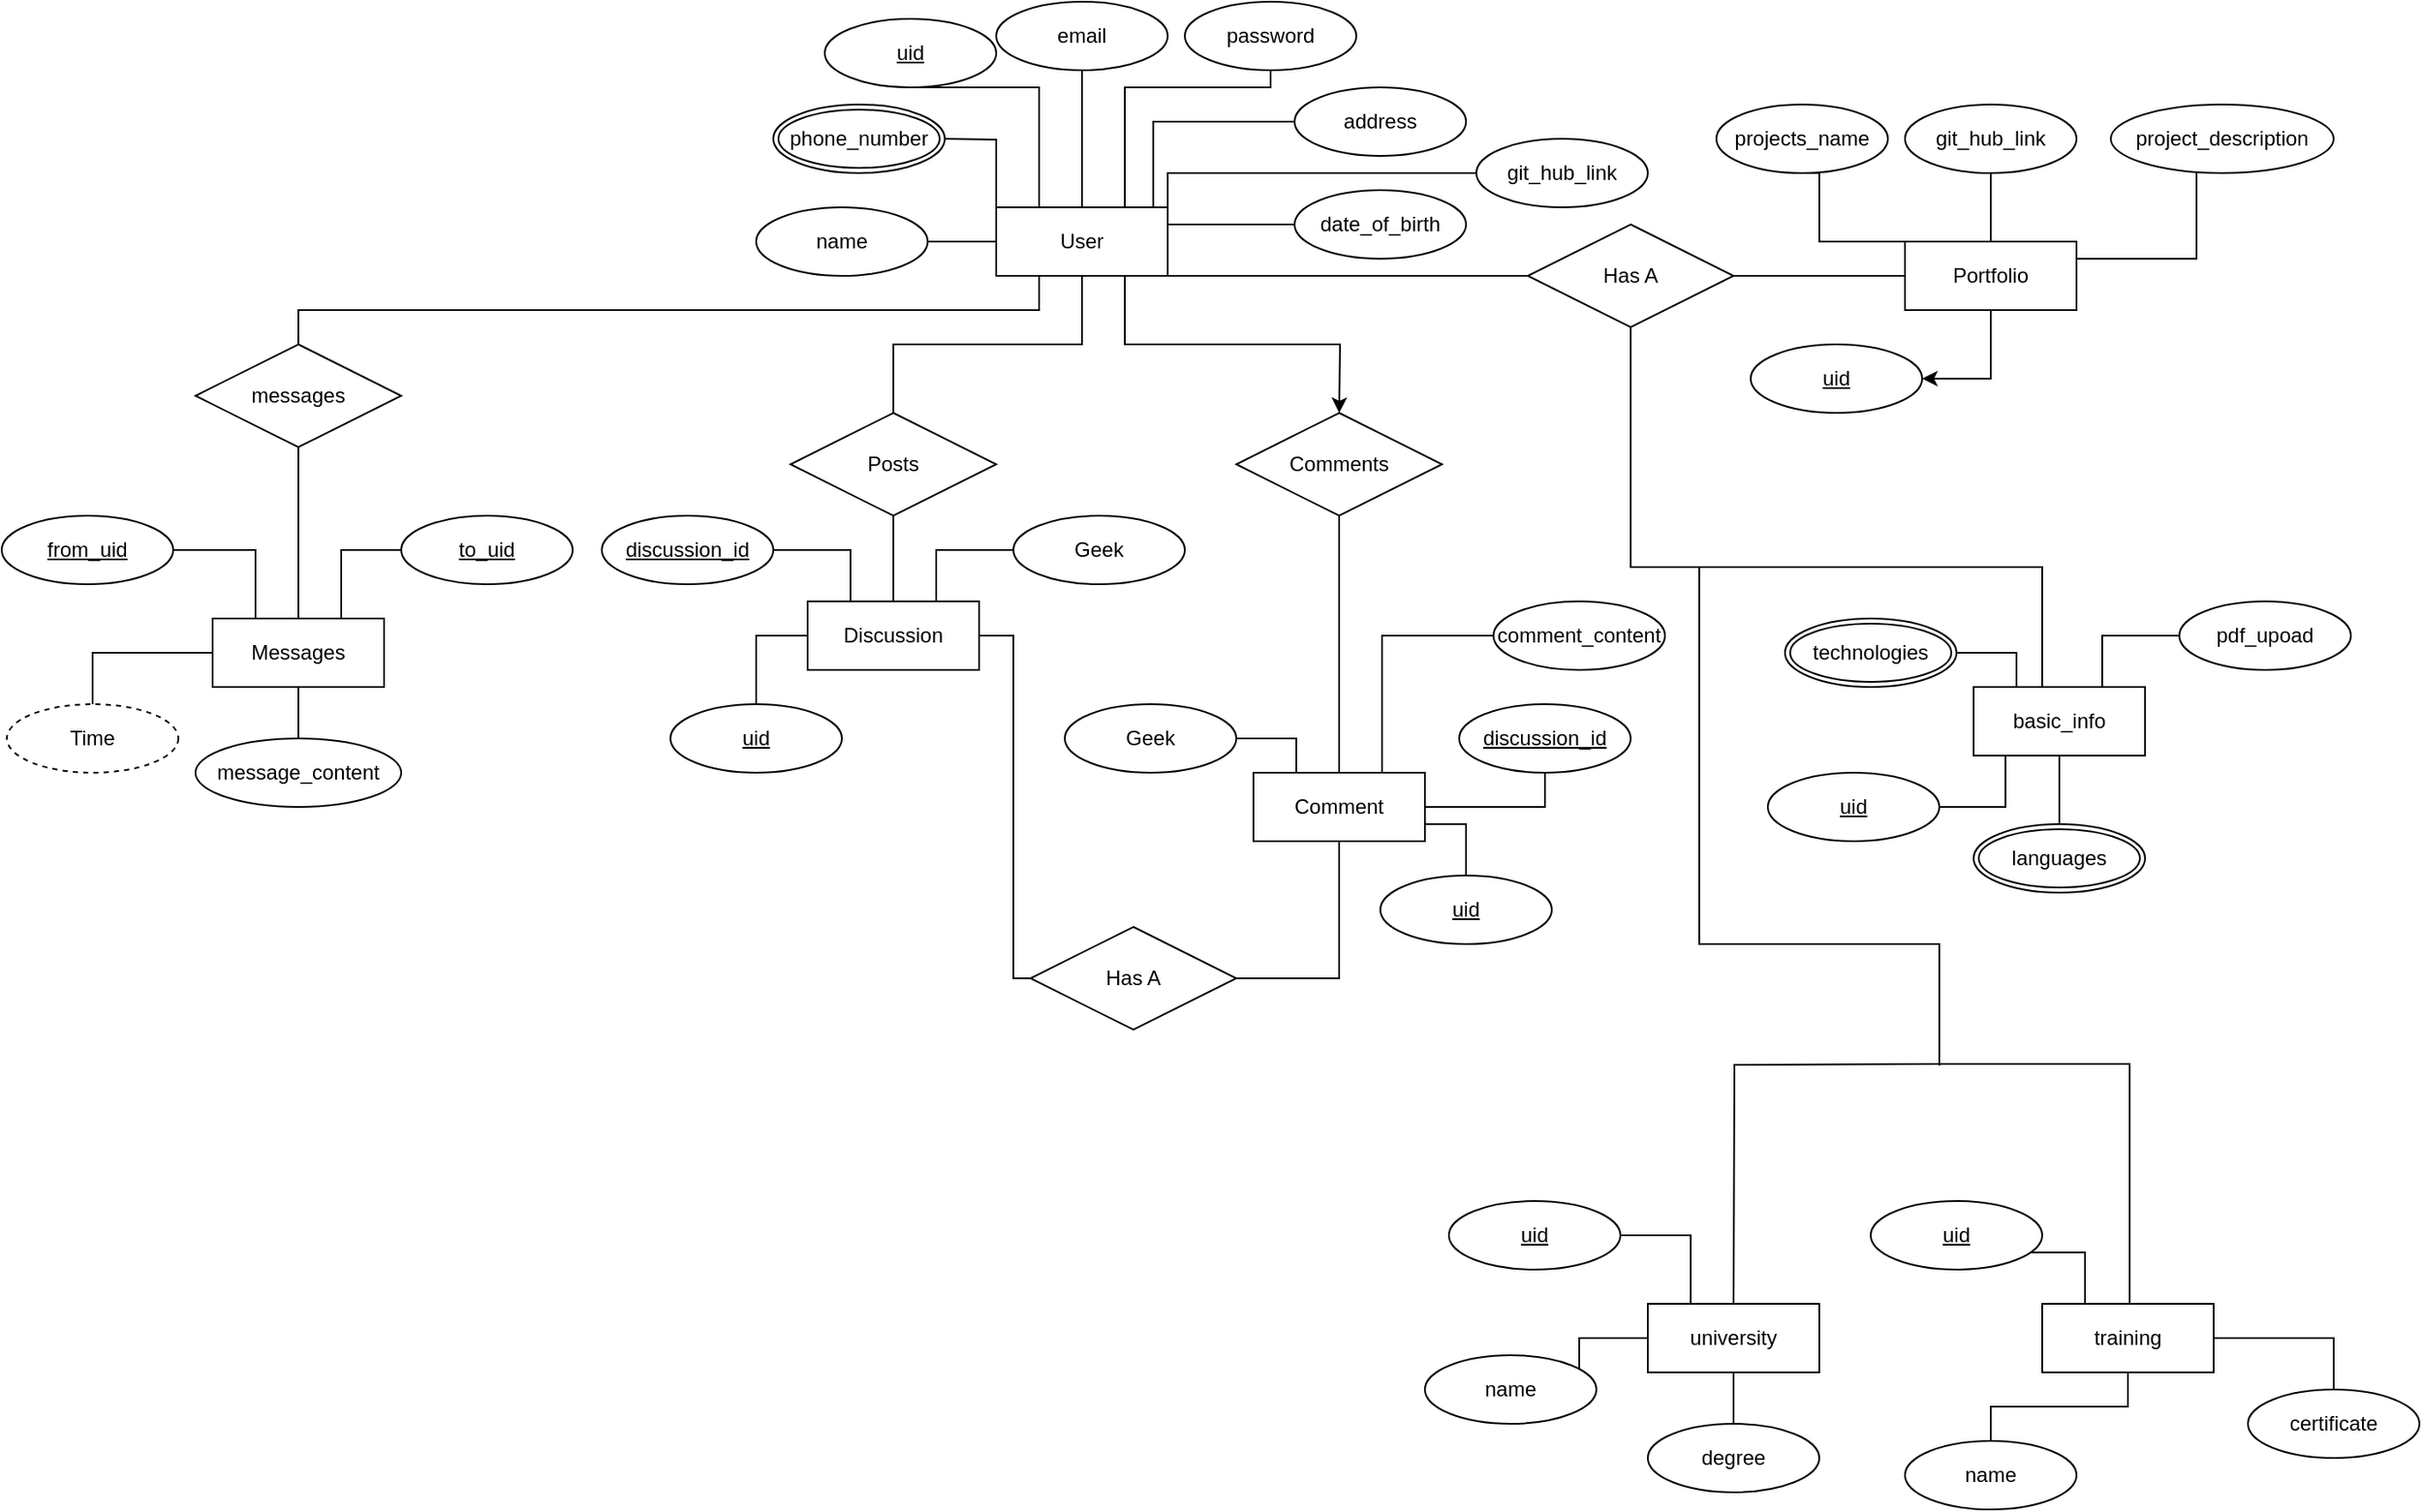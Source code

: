 <mxfile version="21.3.7" type="device">
  <diagram name="Page-1" id="XXXXXXX">
    <mxGraphModel dx="2577" dy="930" grid="1" gridSize="10" guides="1" tooltips="1" connect="1" arrows="1" fold="1" page="1" pageScale="1" pageWidth="827" pageHeight="1169" math="0" shadow="0">
      <root>
        <mxCell id="0" />
        <mxCell id="1" parent="0" />
        <mxCell id="LQN9AWiPK_mMYHDn1PlT-36" style="edgeStyle=orthogonalEdgeStyle;rounded=0;orthogonalLoop=1;jettySize=auto;html=1;endArrow=none;endFill=0;" edge="1" parent="1" source="LQN9AWiPK_mMYHDn1PlT-14" target="LQN9AWiPK_mMYHDn1PlT-35">
          <mxGeometry relative="1" as="geometry" />
        </mxCell>
        <mxCell id="LQN9AWiPK_mMYHDn1PlT-45" style="edgeStyle=orthogonalEdgeStyle;rounded=0;orthogonalLoop=1;jettySize=auto;html=1;exitX=0.75;exitY=1;exitDx=0;exitDy=0;" edge="1" parent="1" source="LQN9AWiPK_mMYHDn1PlT-14">
          <mxGeometry relative="1" as="geometry">
            <mxPoint x="390" y="250" as="targetPoint" />
          </mxGeometry>
        </mxCell>
        <mxCell id="LQN9AWiPK_mMYHDn1PlT-60" style="edgeStyle=orthogonalEdgeStyle;rounded=0;orthogonalLoop=1;jettySize=auto;html=1;exitX=1;exitY=0.5;exitDx=0;exitDy=0;" edge="1" parent="1" source="LQN9AWiPK_mMYHDn1PlT-61">
          <mxGeometry relative="1" as="geometry">
            <mxPoint x="600" y="170" as="targetPoint" />
            <Array as="points">
              <mxPoint x="290" y="170" />
              <mxPoint x="560" y="170" />
            </Array>
          </mxGeometry>
        </mxCell>
        <mxCell id="LQN9AWiPK_mMYHDn1PlT-130" style="edgeStyle=orthogonalEdgeStyle;rounded=0;orthogonalLoop=1;jettySize=auto;html=1;exitX=0.25;exitY=1;exitDx=0;exitDy=0;entryX=0.5;entryY=0;entryDx=0;entryDy=0;endArrow=none;endFill=0;" edge="1" parent="1" source="LQN9AWiPK_mMYHDn1PlT-14" target="LQN9AWiPK_mMYHDn1PlT-132">
          <mxGeometry relative="1" as="geometry">
            <mxPoint x="-290" y="210" as="targetPoint" />
            <Array as="points">
              <mxPoint x="215" y="190" />
              <mxPoint x="-217" y="190" />
            </Array>
          </mxGeometry>
        </mxCell>
        <mxCell id="LQN9AWiPK_mMYHDn1PlT-14" value="User" style="whiteSpace=wrap;html=1;align=center;" vertex="1" parent="1">
          <mxGeometry x="190" y="130" width="100" height="40" as="geometry" />
        </mxCell>
        <mxCell id="LQN9AWiPK_mMYHDn1PlT-16" style="edgeStyle=orthogonalEdgeStyle;rounded=0;orthogonalLoop=1;jettySize=auto;html=1;endArrow=none;endFill=0;" edge="1" parent="1" source="LQN9AWiPK_mMYHDn1PlT-15" target="LQN9AWiPK_mMYHDn1PlT-14">
          <mxGeometry relative="1" as="geometry" />
        </mxCell>
        <mxCell id="LQN9AWiPK_mMYHDn1PlT-15" value="name" style="ellipse;whiteSpace=wrap;html=1;align=center;" vertex="1" parent="1">
          <mxGeometry x="50" y="130" width="100" height="40" as="geometry" />
        </mxCell>
        <mxCell id="LQN9AWiPK_mMYHDn1PlT-18" style="edgeStyle=orthogonalEdgeStyle;rounded=0;orthogonalLoop=1;jettySize=auto;html=1;entryX=0;entryY=0;entryDx=0;entryDy=0;endArrow=none;endFill=0;" edge="1" parent="1" target="LQN9AWiPK_mMYHDn1PlT-14">
          <mxGeometry relative="1" as="geometry">
            <mxPoint x="160.0" y="90.034" as="sourcePoint" />
          </mxGeometry>
        </mxCell>
        <mxCell id="LQN9AWiPK_mMYHDn1PlT-23" style="edgeStyle=orthogonalEdgeStyle;rounded=0;orthogonalLoop=1;jettySize=auto;html=1;entryX=0.25;entryY=0;entryDx=0;entryDy=0;endArrow=none;endFill=0;" edge="1" parent="1" source="LQN9AWiPK_mMYHDn1PlT-19" target="LQN9AWiPK_mMYHDn1PlT-14">
          <mxGeometry relative="1" as="geometry">
            <Array as="points">
              <mxPoint x="215" y="60" />
            </Array>
          </mxGeometry>
        </mxCell>
        <mxCell id="LQN9AWiPK_mMYHDn1PlT-19" value="&lt;u&gt;uid&lt;/u&gt;" style="ellipse;whiteSpace=wrap;html=1;align=center;" vertex="1" parent="1">
          <mxGeometry x="90" y="20" width="100" height="40" as="geometry" />
        </mxCell>
        <mxCell id="LQN9AWiPK_mMYHDn1PlT-26" style="edgeStyle=orthogonalEdgeStyle;rounded=0;orthogonalLoop=1;jettySize=auto;html=1;endArrow=none;endFill=0;" edge="1" parent="1" source="LQN9AWiPK_mMYHDn1PlT-24" target="LQN9AWiPK_mMYHDn1PlT-14">
          <mxGeometry relative="1" as="geometry">
            <Array as="points">
              <mxPoint x="240" y="70" />
              <mxPoint x="240" y="70" />
            </Array>
          </mxGeometry>
        </mxCell>
        <mxCell id="LQN9AWiPK_mMYHDn1PlT-24" value="email" style="ellipse;whiteSpace=wrap;html=1;align=center;" vertex="1" parent="1">
          <mxGeometry x="190" y="10" width="100" height="40" as="geometry" />
        </mxCell>
        <mxCell id="LQN9AWiPK_mMYHDn1PlT-27" style="edgeStyle=orthogonalEdgeStyle;rounded=0;orthogonalLoop=1;jettySize=auto;html=1;entryX=0.75;entryY=0;entryDx=0;entryDy=0;endArrow=none;endFill=0;" edge="1" parent="1" source="LQN9AWiPK_mMYHDn1PlT-25" target="LQN9AWiPK_mMYHDn1PlT-14">
          <mxGeometry relative="1" as="geometry">
            <Array as="points">
              <mxPoint x="350" y="60" />
              <mxPoint x="265" y="60" />
            </Array>
          </mxGeometry>
        </mxCell>
        <mxCell id="LQN9AWiPK_mMYHDn1PlT-25" value="password" style="ellipse;whiteSpace=wrap;html=1;align=center;" vertex="1" parent="1">
          <mxGeometry x="300" y="10" width="100" height="40" as="geometry" />
        </mxCell>
        <mxCell id="LQN9AWiPK_mMYHDn1PlT-29" style="edgeStyle=orthogonalEdgeStyle;rounded=0;orthogonalLoop=1;jettySize=auto;html=1;entryX=0.916;entryY=0.004;entryDx=0;entryDy=0;entryPerimeter=0;endArrow=none;endFill=0;" edge="1" parent="1" source="LQN9AWiPK_mMYHDn1PlT-28" target="LQN9AWiPK_mMYHDn1PlT-14">
          <mxGeometry relative="1" as="geometry" />
        </mxCell>
        <mxCell id="LQN9AWiPK_mMYHDn1PlT-28" value="address" style="ellipse;whiteSpace=wrap;html=1;align=center;" vertex="1" parent="1">
          <mxGeometry x="364" y="60" width="100" height="40" as="geometry" />
        </mxCell>
        <mxCell id="LQN9AWiPK_mMYHDn1PlT-32" style="edgeStyle=orthogonalEdgeStyle;rounded=0;orthogonalLoop=1;jettySize=auto;html=1;entryX=1;entryY=0.25;entryDx=0;entryDy=0;endArrow=none;endFill=0;" edge="1" parent="1" source="LQN9AWiPK_mMYHDn1PlT-30" target="LQN9AWiPK_mMYHDn1PlT-14">
          <mxGeometry relative="1" as="geometry" />
        </mxCell>
        <mxCell id="LQN9AWiPK_mMYHDn1PlT-30" value="date_of_birth" style="ellipse;whiteSpace=wrap;html=1;align=center;" vertex="1" parent="1">
          <mxGeometry x="364" y="120" width="100" height="40" as="geometry" />
        </mxCell>
        <mxCell id="LQN9AWiPK_mMYHDn1PlT-34" value="phone_number" style="ellipse;shape=doubleEllipse;margin=3;whiteSpace=wrap;html=1;align=center;" vertex="1" parent="1">
          <mxGeometry x="60" y="70" width="100" height="40" as="geometry" />
        </mxCell>
        <mxCell id="LQN9AWiPK_mMYHDn1PlT-40" style="edgeStyle=orthogonalEdgeStyle;rounded=0;orthogonalLoop=1;jettySize=auto;html=1;endArrow=none;endFill=0;" edge="1" parent="1" source="LQN9AWiPK_mMYHDn1PlT-35" target="LQN9AWiPK_mMYHDn1PlT-39">
          <mxGeometry relative="1" as="geometry" />
        </mxCell>
        <mxCell id="LQN9AWiPK_mMYHDn1PlT-35" value="Posts" style="shape=rhombus;perimeter=rhombusPerimeter;whiteSpace=wrap;html=1;align=center;" vertex="1" parent="1">
          <mxGeometry x="70" y="250" width="120" height="60" as="geometry" />
        </mxCell>
        <mxCell id="LQN9AWiPK_mMYHDn1PlT-39" value="Discussion" style="whiteSpace=wrap;html=1;align=center;" vertex="1" parent="1">
          <mxGeometry x="80" y="360" width="100" height="40" as="geometry" />
        </mxCell>
        <mxCell id="LQN9AWiPK_mMYHDn1PlT-42" style="edgeStyle=orthogonalEdgeStyle;rounded=0;orthogonalLoop=1;jettySize=auto;html=1;entryX=0.75;entryY=0;entryDx=0;entryDy=0;endArrow=none;endFill=0;" edge="1" parent="1" source="LQN9AWiPK_mMYHDn1PlT-41" target="LQN9AWiPK_mMYHDn1PlT-39">
          <mxGeometry relative="1" as="geometry" />
        </mxCell>
        <mxCell id="LQN9AWiPK_mMYHDn1PlT-41" value="Geek" style="ellipse;whiteSpace=wrap;html=1;align=center;" vertex="1" parent="1">
          <mxGeometry x="200" y="310" width="100" height="40" as="geometry" />
        </mxCell>
        <mxCell id="LQN9AWiPK_mMYHDn1PlT-48" style="edgeStyle=orthogonalEdgeStyle;rounded=0;orthogonalLoop=1;jettySize=auto;html=1;endArrow=none;endFill=0;" edge="1" parent="1" source="LQN9AWiPK_mMYHDn1PlT-46" target="LQN9AWiPK_mMYHDn1PlT-47">
          <mxGeometry relative="1" as="geometry" />
        </mxCell>
        <mxCell id="LQN9AWiPK_mMYHDn1PlT-46" value="Comments" style="shape=rhombus;perimeter=rhombusPerimeter;whiteSpace=wrap;html=1;align=center;" vertex="1" parent="1">
          <mxGeometry x="330" y="250" width="120" height="60" as="geometry" />
        </mxCell>
        <mxCell id="LQN9AWiPK_mMYHDn1PlT-50" style="edgeStyle=orthogonalEdgeStyle;rounded=0;orthogonalLoop=1;jettySize=auto;html=1;entryX=0.5;entryY=1;entryDx=0;entryDy=0;endArrow=none;endFill=0;" edge="1" parent="1" source="LQN9AWiPK_mMYHDn1PlT-47" target="LQN9AWiPK_mMYHDn1PlT-49">
          <mxGeometry relative="1" as="geometry" />
        </mxCell>
        <mxCell id="LQN9AWiPK_mMYHDn1PlT-52" style="edgeStyle=orthogonalEdgeStyle;rounded=0;orthogonalLoop=1;jettySize=auto;html=1;exitX=0.75;exitY=0;exitDx=0;exitDy=0;" edge="1" parent="1" source="LQN9AWiPK_mMYHDn1PlT-47">
          <mxGeometry relative="1" as="geometry">
            <mxPoint x="490" y="380" as="targetPoint" />
            <Array as="points">
              <mxPoint x="415" y="380" />
              <mxPoint x="480" y="380" />
            </Array>
          </mxGeometry>
        </mxCell>
        <mxCell id="LQN9AWiPK_mMYHDn1PlT-55" style="edgeStyle=orthogonalEdgeStyle;rounded=0;orthogonalLoop=1;jettySize=auto;html=1;exitX=0.25;exitY=0;exitDx=0;exitDy=0;entryX=1;entryY=0.5;entryDx=0;entryDy=0;endArrow=none;endFill=0;" edge="1" parent="1" source="LQN9AWiPK_mMYHDn1PlT-47" target="LQN9AWiPK_mMYHDn1PlT-54">
          <mxGeometry relative="1" as="geometry" />
        </mxCell>
        <mxCell id="LQN9AWiPK_mMYHDn1PlT-47" value="Comment" style="whiteSpace=wrap;html=1;align=center;" vertex="1" parent="1">
          <mxGeometry x="340" y="460" width="100" height="40" as="geometry" />
        </mxCell>
        <mxCell id="LQN9AWiPK_mMYHDn1PlT-49" value="&lt;u&gt;discussion_id&lt;/u&gt;" style="ellipse;whiteSpace=wrap;html=1;align=center;" vertex="1" parent="1">
          <mxGeometry x="460" y="420" width="100" height="40" as="geometry" />
        </mxCell>
        <mxCell id="LQN9AWiPK_mMYHDn1PlT-53" value="comment_content" style="ellipse;whiteSpace=wrap;html=1;align=center;" vertex="1" parent="1">
          <mxGeometry x="480" y="360" width="100" height="40" as="geometry" />
        </mxCell>
        <mxCell id="LQN9AWiPK_mMYHDn1PlT-54" value="Geek" style="ellipse;whiteSpace=wrap;html=1;align=center;" vertex="1" parent="1">
          <mxGeometry x="230" y="420" width="100" height="40" as="geometry" />
        </mxCell>
        <mxCell id="LQN9AWiPK_mMYHDn1PlT-58" value="" style="edgeStyle=orthogonalEdgeStyle;rounded=0;orthogonalLoop=1;jettySize=auto;html=1;entryX=0;entryY=0.5;entryDx=0;entryDy=0;endArrow=none;endFill=0;" edge="1" parent="1" source="LQN9AWiPK_mMYHDn1PlT-39" target="LQN9AWiPK_mMYHDn1PlT-57">
          <mxGeometry relative="1" as="geometry">
            <mxPoint x="390" y="500" as="targetPoint" />
            <mxPoint x="120" y="400" as="sourcePoint" />
            <Array as="points">
              <mxPoint x="200" y="380" />
              <mxPoint x="200" y="580" />
            </Array>
          </mxGeometry>
        </mxCell>
        <mxCell id="LQN9AWiPK_mMYHDn1PlT-59" style="edgeStyle=orthogonalEdgeStyle;rounded=0;orthogonalLoop=1;jettySize=auto;html=1;entryX=0.5;entryY=1;entryDx=0;entryDy=0;endArrow=none;endFill=0;" edge="1" parent="1" source="LQN9AWiPK_mMYHDn1PlT-57" target="LQN9AWiPK_mMYHDn1PlT-47">
          <mxGeometry relative="1" as="geometry" />
        </mxCell>
        <mxCell id="LQN9AWiPK_mMYHDn1PlT-57" value="Has A" style="shape=rhombus;perimeter=rhombusPerimeter;whiteSpace=wrap;html=1;align=center;" vertex="1" parent="1">
          <mxGeometry x="210" y="550" width="120" height="60" as="geometry" />
        </mxCell>
        <mxCell id="LQN9AWiPK_mMYHDn1PlT-64" style="edgeStyle=orthogonalEdgeStyle;rounded=0;orthogonalLoop=1;jettySize=auto;html=1;endArrow=none;endFill=0;" edge="1" parent="1" source="LQN9AWiPK_mMYHDn1PlT-61" target="LQN9AWiPK_mMYHDn1PlT-63">
          <mxGeometry relative="1" as="geometry" />
        </mxCell>
        <mxCell id="LQN9AWiPK_mMYHDn1PlT-75" style="edgeStyle=orthogonalEdgeStyle;rounded=0;orthogonalLoop=1;jettySize=auto;html=1;entryX=0;entryY=0.5;entryDx=0;entryDy=0;" edge="1" parent="1" source="LQN9AWiPK_mMYHDn1PlT-61" target="LQN9AWiPK_mMYHDn1PlT-74">
          <mxGeometry relative="1" as="geometry">
            <Array as="points">
              <mxPoint x="560" y="340" />
              <mxPoint x="800" y="340" />
              <mxPoint x="800" y="430" />
            </Array>
          </mxGeometry>
        </mxCell>
        <mxCell id="LQN9AWiPK_mMYHDn1PlT-61" value="Has A" style="shape=rhombus;perimeter=rhombusPerimeter;whiteSpace=wrap;html=1;align=center;" vertex="1" parent="1">
          <mxGeometry x="500" y="140" width="120" height="60" as="geometry" />
        </mxCell>
        <mxCell id="LQN9AWiPK_mMYHDn1PlT-69" style="edgeStyle=orthogonalEdgeStyle;rounded=0;orthogonalLoop=1;jettySize=auto;html=1;exitX=0.25;exitY=0;exitDx=0;exitDy=0;entryX=0.5;entryY=1;entryDx=0;entryDy=0;endArrow=none;endFill=0;" edge="1" parent="1" source="LQN9AWiPK_mMYHDn1PlT-63" target="LQN9AWiPK_mMYHDn1PlT-68">
          <mxGeometry relative="1" as="geometry">
            <Array as="points">
              <mxPoint x="670" y="150" />
              <mxPoint x="670" y="110" />
            </Array>
          </mxGeometry>
        </mxCell>
        <mxCell id="LQN9AWiPK_mMYHDn1PlT-120" style="edgeStyle=orthogonalEdgeStyle;rounded=0;orthogonalLoop=1;jettySize=auto;html=1;entryX=1;entryY=0.5;entryDx=0;entryDy=0;" edge="1" parent="1" source="LQN9AWiPK_mMYHDn1PlT-63" target="LQN9AWiPK_mMYHDn1PlT-119">
          <mxGeometry relative="1" as="geometry" />
        </mxCell>
        <mxCell id="LQN9AWiPK_mMYHDn1PlT-63" value="Portfolio" style="whiteSpace=wrap;html=1;align=center;" vertex="1" parent="1">
          <mxGeometry x="720" y="150" width="100" height="40" as="geometry" />
        </mxCell>
        <mxCell id="LQN9AWiPK_mMYHDn1PlT-67" style="edgeStyle=orthogonalEdgeStyle;rounded=0;orthogonalLoop=1;jettySize=auto;html=1;entryX=1.001;entryY=0.016;entryDx=0;entryDy=0;entryPerimeter=0;endArrow=none;endFill=0;" edge="1" parent="1" source="LQN9AWiPK_mMYHDn1PlT-65" target="LQN9AWiPK_mMYHDn1PlT-14">
          <mxGeometry relative="1" as="geometry">
            <Array as="points">
              <mxPoint x="290" y="110" />
              <mxPoint x="290" y="131" />
            </Array>
          </mxGeometry>
        </mxCell>
        <mxCell id="LQN9AWiPK_mMYHDn1PlT-65" value="git_hub_link" style="ellipse;whiteSpace=wrap;html=1;align=center;" vertex="1" parent="1">
          <mxGeometry x="470" y="90" width="100" height="40" as="geometry" />
        </mxCell>
        <mxCell id="LQN9AWiPK_mMYHDn1PlT-68" value="projects_name" style="ellipse;whiteSpace=wrap;html=1;align=center;" vertex="1" parent="1">
          <mxGeometry x="610" y="70" width="100" height="40" as="geometry" />
        </mxCell>
        <mxCell id="LQN9AWiPK_mMYHDn1PlT-71" style="edgeStyle=orthogonalEdgeStyle;rounded=0;orthogonalLoop=1;jettySize=auto;html=1;endArrow=none;endFill=0;" edge="1" parent="1" source="LQN9AWiPK_mMYHDn1PlT-70" target="LQN9AWiPK_mMYHDn1PlT-63">
          <mxGeometry relative="1" as="geometry" />
        </mxCell>
        <mxCell id="LQN9AWiPK_mMYHDn1PlT-70" value="git_hub_link" style="ellipse;whiteSpace=wrap;html=1;align=center;" vertex="1" parent="1">
          <mxGeometry x="720" y="70" width="100" height="40" as="geometry" />
        </mxCell>
        <mxCell id="LQN9AWiPK_mMYHDn1PlT-73" style="edgeStyle=orthogonalEdgeStyle;rounded=0;orthogonalLoop=1;jettySize=auto;html=1;entryX=1;entryY=0.25;entryDx=0;entryDy=0;endArrow=none;endFill=0;" edge="1" parent="1" source="LQN9AWiPK_mMYHDn1PlT-72" target="LQN9AWiPK_mMYHDn1PlT-63">
          <mxGeometry relative="1" as="geometry">
            <Array as="points">
              <mxPoint x="890" y="160" />
            </Array>
          </mxGeometry>
        </mxCell>
        <mxCell id="LQN9AWiPK_mMYHDn1PlT-72" value="project_description" style="ellipse;whiteSpace=wrap;html=1;align=center;" vertex="1" parent="1">
          <mxGeometry x="840" y="70" width="130" height="40" as="geometry" />
        </mxCell>
        <mxCell id="LQN9AWiPK_mMYHDn1PlT-91" style="edgeStyle=orthogonalEdgeStyle;rounded=0;orthogonalLoop=1;jettySize=auto;html=1;endArrow=none;endFill=0;" edge="1" parent="1" source="LQN9AWiPK_mMYHDn1PlT-74">
          <mxGeometry relative="1" as="geometry">
            <mxPoint x="740" y="630" as="targetPoint" />
            <Array as="points">
              <mxPoint x="800" y="340" />
              <mxPoint x="600" y="340" />
              <mxPoint x="600" y="560" />
              <mxPoint x="740" y="560" />
            </Array>
          </mxGeometry>
        </mxCell>
        <mxCell id="LQN9AWiPK_mMYHDn1PlT-74" value="basic_info" style="whiteSpace=wrap;html=1;align=center;" vertex="1" parent="1">
          <mxGeometry x="760" y="410" width="100" height="40" as="geometry" />
        </mxCell>
        <mxCell id="LQN9AWiPK_mMYHDn1PlT-112" style="edgeStyle=orthogonalEdgeStyle;rounded=0;orthogonalLoop=1;jettySize=auto;html=1;entryX=0.75;entryY=0;entryDx=0;entryDy=0;endArrow=none;endFill=0;" edge="1" parent="1" source="LQN9AWiPK_mMYHDn1PlT-83" target="LQN9AWiPK_mMYHDn1PlT-74">
          <mxGeometry relative="1" as="geometry" />
        </mxCell>
        <mxCell id="LQN9AWiPK_mMYHDn1PlT-83" value="pdf_upoad" style="ellipse;whiteSpace=wrap;html=1;align=center;" vertex="1" parent="1">
          <mxGeometry x="880" y="360" width="100" height="40" as="geometry" />
        </mxCell>
        <mxCell id="LQN9AWiPK_mMYHDn1PlT-113" style="edgeStyle=orthogonalEdgeStyle;rounded=0;orthogonalLoop=1;jettySize=auto;html=1;endArrow=none;endFill=0;" edge="1" parent="1" source="LQN9AWiPK_mMYHDn1PlT-85" target="LQN9AWiPK_mMYHDn1PlT-74">
          <mxGeometry relative="1" as="geometry" />
        </mxCell>
        <mxCell id="LQN9AWiPK_mMYHDn1PlT-85" value="languages" style="ellipse;shape=doubleEllipse;margin=3;whiteSpace=wrap;html=1;align=center;" vertex="1" parent="1">
          <mxGeometry x="760" y="490" width="100" height="40" as="geometry" />
        </mxCell>
        <mxCell id="LQN9AWiPK_mMYHDn1PlT-114" style="edgeStyle=orthogonalEdgeStyle;rounded=0;orthogonalLoop=1;jettySize=auto;html=1;entryX=0.25;entryY=0;entryDx=0;entryDy=0;endArrow=none;endFill=0;" edge="1" parent="1" source="LQN9AWiPK_mMYHDn1PlT-89" target="LQN9AWiPK_mMYHDn1PlT-74">
          <mxGeometry relative="1" as="geometry" />
        </mxCell>
        <mxCell id="LQN9AWiPK_mMYHDn1PlT-89" value="technologies" style="ellipse;shape=doubleEllipse;margin=3;whiteSpace=wrap;html=1;align=center;" vertex="1" parent="1">
          <mxGeometry x="650" y="370" width="100" height="40" as="geometry" />
        </mxCell>
        <mxCell id="LQN9AWiPK_mMYHDn1PlT-94" style="edgeStyle=orthogonalEdgeStyle;rounded=0;orthogonalLoop=1;jettySize=auto;html=1;endArrow=none;endFill=0;" edge="1" parent="1">
          <mxGeometry relative="1" as="geometry">
            <mxPoint x="620" y="770" as="targetPoint" />
            <mxPoint x="740" y="630" as="sourcePoint" />
          </mxGeometry>
        </mxCell>
        <mxCell id="LQN9AWiPK_mMYHDn1PlT-95" style="edgeStyle=orthogonalEdgeStyle;rounded=0;orthogonalLoop=1;jettySize=auto;html=1;endArrow=none;endFill=0;" edge="1" parent="1">
          <mxGeometry relative="1" as="geometry">
            <mxPoint x="850" y="770" as="targetPoint" />
            <mxPoint x="740" y="631" as="sourcePoint" />
            <Array as="points">
              <mxPoint x="740" y="630" />
              <mxPoint x="851" y="630" />
              <mxPoint x="851" y="770" />
            </Array>
          </mxGeometry>
        </mxCell>
        <mxCell id="LQN9AWiPK_mMYHDn1PlT-96" value="&lt;div&gt;university&lt;/div&gt;" style="whiteSpace=wrap;html=1;align=center;" vertex="1" parent="1">
          <mxGeometry x="570" y="770" width="100" height="40" as="geometry" />
        </mxCell>
        <mxCell id="LQN9AWiPK_mMYHDn1PlT-103" style="edgeStyle=orthogonalEdgeStyle;rounded=0;orthogonalLoop=1;jettySize=auto;html=1;entryX=0;entryY=0.5;entryDx=0;entryDy=0;endArrow=none;endFill=0;" edge="1" parent="1" source="LQN9AWiPK_mMYHDn1PlT-99" target="LQN9AWiPK_mMYHDn1PlT-96">
          <mxGeometry relative="1" as="geometry">
            <Array as="points">
              <mxPoint x="530" y="790" />
            </Array>
          </mxGeometry>
        </mxCell>
        <mxCell id="LQN9AWiPK_mMYHDn1PlT-99" value="name" style="ellipse;whiteSpace=wrap;html=1;align=center;" vertex="1" parent="1">
          <mxGeometry x="440" y="800" width="100" height="40" as="geometry" />
        </mxCell>
        <mxCell id="LQN9AWiPK_mMYHDn1PlT-104" style="edgeStyle=orthogonalEdgeStyle;rounded=0;orthogonalLoop=1;jettySize=auto;html=1;endArrow=none;endFill=0;" edge="1" parent="1" source="LQN9AWiPK_mMYHDn1PlT-100" target="LQN9AWiPK_mMYHDn1PlT-96">
          <mxGeometry relative="1" as="geometry" />
        </mxCell>
        <mxCell id="LQN9AWiPK_mMYHDn1PlT-100" value="degree" style="ellipse;whiteSpace=wrap;html=1;align=center;" vertex="1" parent="1">
          <mxGeometry x="570" y="840" width="100" height="40" as="geometry" />
        </mxCell>
        <mxCell id="LQN9AWiPK_mMYHDn1PlT-102" style="edgeStyle=orthogonalEdgeStyle;rounded=0;orthogonalLoop=1;jettySize=auto;html=1;entryX=0.25;entryY=0;entryDx=0;entryDy=0;endArrow=none;endFill=0;" edge="1" parent="1" source="LQN9AWiPK_mMYHDn1PlT-101" target="LQN9AWiPK_mMYHDn1PlT-96">
          <mxGeometry relative="1" as="geometry" />
        </mxCell>
        <mxCell id="LQN9AWiPK_mMYHDn1PlT-101" value="uid" style="ellipse;whiteSpace=wrap;html=1;align=center;fontStyle=4;" vertex="1" parent="1">
          <mxGeometry x="454" y="710" width="100" height="40" as="geometry" />
        </mxCell>
        <mxCell id="LQN9AWiPK_mMYHDn1PlT-108" style="edgeStyle=orthogonalEdgeStyle;rounded=0;orthogonalLoop=1;jettySize=auto;html=1;endArrow=none;endFill=0;" edge="1" parent="1" source="LQN9AWiPK_mMYHDn1PlT-105" target="LQN9AWiPK_mMYHDn1PlT-106">
          <mxGeometry relative="1" as="geometry" />
        </mxCell>
        <mxCell id="LQN9AWiPK_mMYHDn1PlT-109" style="edgeStyle=orthogonalEdgeStyle;rounded=0;orthogonalLoop=1;jettySize=auto;html=1;entryX=0.5;entryY=0;entryDx=0;entryDy=0;endArrow=none;endFill=0;" edge="1" parent="1" source="LQN9AWiPK_mMYHDn1PlT-105" target="LQN9AWiPK_mMYHDn1PlT-107">
          <mxGeometry relative="1" as="geometry" />
        </mxCell>
        <mxCell id="LQN9AWiPK_mMYHDn1PlT-105" value="training" style="whiteSpace=wrap;html=1;align=center;" vertex="1" parent="1">
          <mxGeometry x="800" y="770" width="100" height="40" as="geometry" />
        </mxCell>
        <mxCell id="LQN9AWiPK_mMYHDn1PlT-106" value="name" style="ellipse;whiteSpace=wrap;html=1;align=center;" vertex="1" parent="1">
          <mxGeometry x="720" y="850" width="100" height="40" as="geometry" />
        </mxCell>
        <mxCell id="LQN9AWiPK_mMYHDn1PlT-107" value="certificate" style="ellipse;whiteSpace=wrap;html=1;align=center;" vertex="1" parent="1">
          <mxGeometry x="920" y="820" width="100" height="40" as="geometry" />
        </mxCell>
        <mxCell id="LQN9AWiPK_mMYHDn1PlT-111" style="edgeStyle=orthogonalEdgeStyle;rounded=0;orthogonalLoop=1;jettySize=auto;html=1;entryX=0.25;entryY=0;entryDx=0;entryDy=0;endArrow=none;endFill=0;" edge="1" parent="1" source="LQN9AWiPK_mMYHDn1PlT-110" target="LQN9AWiPK_mMYHDn1PlT-105">
          <mxGeometry relative="1" as="geometry">
            <Array as="points">
              <mxPoint x="825" y="740" />
            </Array>
          </mxGeometry>
        </mxCell>
        <mxCell id="LQN9AWiPK_mMYHDn1PlT-110" value="uid" style="ellipse;whiteSpace=wrap;html=1;align=center;fontStyle=4;" vertex="1" parent="1">
          <mxGeometry x="700" y="710" width="100" height="40" as="geometry" />
        </mxCell>
        <mxCell id="LQN9AWiPK_mMYHDn1PlT-118" style="edgeStyle=orthogonalEdgeStyle;rounded=0;orthogonalLoop=1;jettySize=auto;html=1;entryX=0.186;entryY=0.993;entryDx=0;entryDy=0;entryPerimeter=0;endArrow=none;endFill=0;" edge="1" parent="1" source="LQN9AWiPK_mMYHDn1PlT-117" target="LQN9AWiPK_mMYHDn1PlT-74">
          <mxGeometry relative="1" as="geometry" />
        </mxCell>
        <mxCell id="LQN9AWiPK_mMYHDn1PlT-117" value="&lt;u&gt;uid&lt;/u&gt;" style="ellipse;whiteSpace=wrap;html=1;align=center;" vertex="1" parent="1">
          <mxGeometry x="640" y="460" width="100" height="40" as="geometry" />
        </mxCell>
        <mxCell id="LQN9AWiPK_mMYHDn1PlT-119" value="&lt;u&gt;uid&lt;/u&gt;" style="ellipse;whiteSpace=wrap;html=1;align=center;" vertex="1" parent="1">
          <mxGeometry x="630" y="210" width="100" height="40" as="geometry" />
        </mxCell>
        <mxCell id="LQN9AWiPK_mMYHDn1PlT-123" style="edgeStyle=orthogonalEdgeStyle;rounded=0;orthogonalLoop=1;jettySize=auto;html=1;entryX=0;entryY=0.5;entryDx=0;entryDy=0;endArrow=none;endFill=0;" edge="1" parent="1" source="LQN9AWiPK_mMYHDn1PlT-122" target="LQN9AWiPK_mMYHDn1PlT-39">
          <mxGeometry relative="1" as="geometry" />
        </mxCell>
        <mxCell id="LQN9AWiPK_mMYHDn1PlT-122" value="&lt;u&gt;uid&lt;/u&gt;" style="ellipse;whiteSpace=wrap;html=1;align=center;" vertex="1" parent="1">
          <mxGeometry y="420" width="100" height="40" as="geometry" />
        </mxCell>
        <mxCell id="LQN9AWiPK_mMYHDn1PlT-125" style="edgeStyle=orthogonalEdgeStyle;rounded=0;orthogonalLoop=1;jettySize=auto;html=1;entryX=0.25;entryY=0;entryDx=0;entryDy=0;endArrow=none;endFill=0;" edge="1" parent="1" source="LQN9AWiPK_mMYHDn1PlT-124" target="LQN9AWiPK_mMYHDn1PlT-39">
          <mxGeometry relative="1" as="geometry">
            <mxPoint x="100" y="340" as="targetPoint" />
          </mxGeometry>
        </mxCell>
        <mxCell id="LQN9AWiPK_mMYHDn1PlT-124" value="&lt;u&gt;discussion_id&lt;/u&gt;" style="ellipse;whiteSpace=wrap;html=1;align=center;" vertex="1" parent="1">
          <mxGeometry x="-40" y="310" width="100" height="40" as="geometry" />
        </mxCell>
        <mxCell id="LQN9AWiPK_mMYHDn1PlT-129" style="edgeStyle=orthogonalEdgeStyle;rounded=0;orthogonalLoop=1;jettySize=auto;html=1;entryX=1;entryY=0.75;entryDx=0;entryDy=0;endArrow=none;endFill=0;" edge="1" parent="1" source="LQN9AWiPK_mMYHDn1PlT-126" target="LQN9AWiPK_mMYHDn1PlT-47">
          <mxGeometry relative="1" as="geometry" />
        </mxCell>
        <mxCell id="LQN9AWiPK_mMYHDn1PlT-126" value="&lt;u&gt;uid&lt;/u&gt;" style="ellipse;whiteSpace=wrap;html=1;align=center;" vertex="1" parent="1">
          <mxGeometry x="414" y="520" width="100" height="40" as="geometry" />
        </mxCell>
        <mxCell id="LQN9AWiPK_mMYHDn1PlT-134" style="edgeStyle=orthogonalEdgeStyle;rounded=0;orthogonalLoop=1;jettySize=auto;html=1;endArrow=none;endFill=0;" edge="1" parent="1" source="LQN9AWiPK_mMYHDn1PlT-132">
          <mxGeometry relative="1" as="geometry">
            <mxPoint x="-217" y="370" as="targetPoint" />
          </mxGeometry>
        </mxCell>
        <mxCell id="LQN9AWiPK_mMYHDn1PlT-132" value="messages" style="shape=rhombus;perimeter=rhombusPerimeter;whiteSpace=wrap;html=1;align=center;" vertex="1" parent="1">
          <mxGeometry x="-277" y="210" width="120" height="60" as="geometry" />
        </mxCell>
        <mxCell id="LQN9AWiPK_mMYHDn1PlT-142" style="edgeStyle=orthogonalEdgeStyle;rounded=0;orthogonalLoop=1;jettySize=auto;html=1;entryX=0.25;entryY=0;entryDx=0;entryDy=0;endArrow=none;endFill=0;" edge="1" parent="1" source="LQN9AWiPK_mMYHDn1PlT-135" target="LQN9AWiPK_mMYHDn1PlT-139">
          <mxGeometry relative="1" as="geometry" />
        </mxCell>
        <mxCell id="LQN9AWiPK_mMYHDn1PlT-135" value="&lt;u&gt;from_uid&lt;/u&gt;" style="ellipse;whiteSpace=wrap;html=1;align=center;" vertex="1" parent="1">
          <mxGeometry x="-390" y="310" width="100" height="40" as="geometry" />
        </mxCell>
        <mxCell id="LQN9AWiPK_mMYHDn1PlT-141" style="edgeStyle=orthogonalEdgeStyle;rounded=0;orthogonalLoop=1;jettySize=auto;html=1;entryX=0.75;entryY=0;entryDx=0;entryDy=0;endArrow=none;endFill=0;" edge="1" parent="1" source="LQN9AWiPK_mMYHDn1PlT-137" target="LQN9AWiPK_mMYHDn1PlT-139">
          <mxGeometry relative="1" as="geometry" />
        </mxCell>
        <mxCell id="LQN9AWiPK_mMYHDn1PlT-137" value="&lt;u&gt;to_uid&lt;/u&gt;" style="ellipse;whiteSpace=wrap;html=1;align=center;" vertex="1" parent="1">
          <mxGeometry x="-157" y="310" width="100" height="40" as="geometry" />
        </mxCell>
        <mxCell id="LQN9AWiPK_mMYHDn1PlT-138" value="message_content" style="ellipse;whiteSpace=wrap;html=1;align=center;" vertex="1" parent="1">
          <mxGeometry x="-277" y="440" width="120" height="40" as="geometry" />
        </mxCell>
        <mxCell id="LQN9AWiPK_mMYHDn1PlT-140" style="edgeStyle=orthogonalEdgeStyle;rounded=0;orthogonalLoop=1;jettySize=auto;html=1;endArrow=none;endFill=0;" edge="1" parent="1" source="LQN9AWiPK_mMYHDn1PlT-139" target="LQN9AWiPK_mMYHDn1PlT-138">
          <mxGeometry relative="1" as="geometry" />
        </mxCell>
        <mxCell id="LQN9AWiPK_mMYHDn1PlT-145" style="edgeStyle=orthogonalEdgeStyle;rounded=0;orthogonalLoop=1;jettySize=auto;html=1;endArrow=none;endFill=0;" edge="1" parent="1" source="LQN9AWiPK_mMYHDn1PlT-139" target="LQN9AWiPK_mMYHDn1PlT-144">
          <mxGeometry relative="1" as="geometry" />
        </mxCell>
        <mxCell id="LQN9AWiPK_mMYHDn1PlT-139" value="Messages" style="whiteSpace=wrap;html=1;align=center;" vertex="1" parent="1">
          <mxGeometry x="-267" y="370" width="100" height="40" as="geometry" />
        </mxCell>
        <mxCell id="LQN9AWiPK_mMYHDn1PlT-144" value="Time" style="ellipse;whiteSpace=wrap;html=1;align=center;dashed=1;" vertex="1" parent="1">
          <mxGeometry x="-387" y="420" width="100" height="40" as="geometry" />
        </mxCell>
      </root>
    </mxGraphModel>
  </diagram>
</mxfile>
